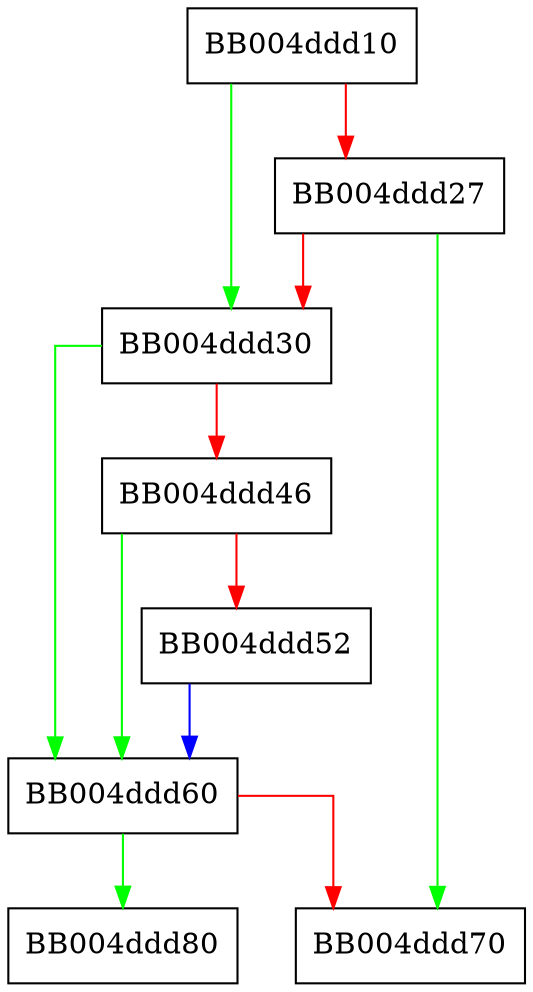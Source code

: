 digraph ossl_statem_send_fatal {
  node [shape="box"];
  graph [splines=ortho];
  BB004ddd10 -> BB004ddd30 [color="green"];
  BB004ddd10 -> BB004ddd27 [color="red"];
  BB004ddd27 -> BB004ddd70 [color="green"];
  BB004ddd27 -> BB004ddd30 [color="red"];
  BB004ddd30 -> BB004ddd60 [color="green"];
  BB004ddd30 -> BB004ddd46 [color="red"];
  BB004ddd46 -> BB004ddd60 [color="green"];
  BB004ddd46 -> BB004ddd52 [color="red"];
  BB004ddd52 -> BB004ddd60 [color="blue"];
  BB004ddd60 -> BB004ddd80 [color="green"];
  BB004ddd60 -> BB004ddd70 [color="red"];
}